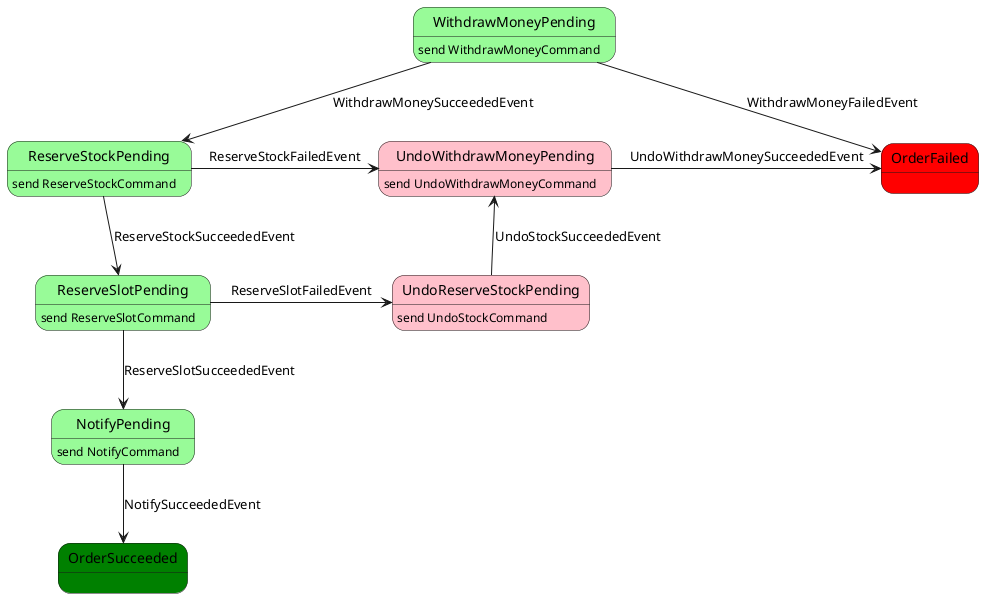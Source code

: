 @startuml

state "OrderFailed" as Failed #red

WithdrawMoneyPending : send WithdrawMoneyCommand
WithdrawMoneyPending #palegreen --> ReserveStockPending #palegreen : WithdrawMoneySucceededEvent
ReserveStockPending : send ReserveStockCommand
ReserveStockPending --> ReserveSlotPending #palegreen : ReserveStockSucceededEvent
ReserveSlotPending : send ReserveSlotCommand
ReserveSlotPending --> NotifyPending #palegreen : ReserveSlotSucceededEvent

NotifyPending : send NotifyCommand
NotifyPending --> OrderSucceeded #green : NotifySucceededEvent


WithdrawMoneyPending -> Failed : WithdrawMoneyFailedEvent

ReserveStockPending -> UndoWithdrawMoneyPending #pink : ReserveStockFailedEvent
UndoWithdrawMoneyPending : send UndoWithdrawMoneyCommand
UndoWithdrawMoneyPending -> Failed : UndoWithdrawMoneySucceededEvent

ReserveSlotPending -> UndoReserveStockPending #pink : ReserveSlotFailedEvent
UndoReserveStockPending: send UndoStockCommand
UndoReserveStockPending -up-> UndoWithdrawMoneyPending : UndoStockSucceededEvent
@enduml